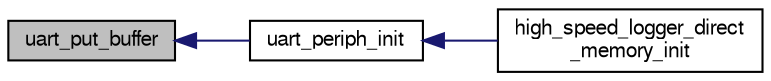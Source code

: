 digraph "uart_put_buffer"
{
  edge [fontname="FreeSans",fontsize="10",labelfontname="FreeSans",labelfontsize="10"];
  node [fontname="FreeSans",fontsize="10",shape=record];
  rankdir="LR";
  Node1 [label="uart_put_buffer",height=0.2,width=0.4,color="black", fillcolor="grey75", style="filled", fontcolor="black"];
  Node1 -> Node2 [dir="back",color="midnightblue",fontsize="10",style="solid",fontname="FreeSans"];
  Node2 [label="uart_periph_init",height=0.2,width=0.4,color="black", fillcolor="white", style="filled",URL="$uart_8h.html#a43baf084a9bcc968ef00790e25becbb7"];
  Node2 -> Node3 [dir="back",color="midnightblue",fontsize="10",style="solid",fontname="FreeSans"];
  Node3 [label="high_speed_logger_direct\l_memory_init",height=0.2,width=0.4,color="black", fillcolor="white", style="filled",URL="$high__speed__logger__direct__memory_8h.html#a12bdb7bbc1db80d13434e986b45f0128",tooltip="Function initialisating the module. "];
}
